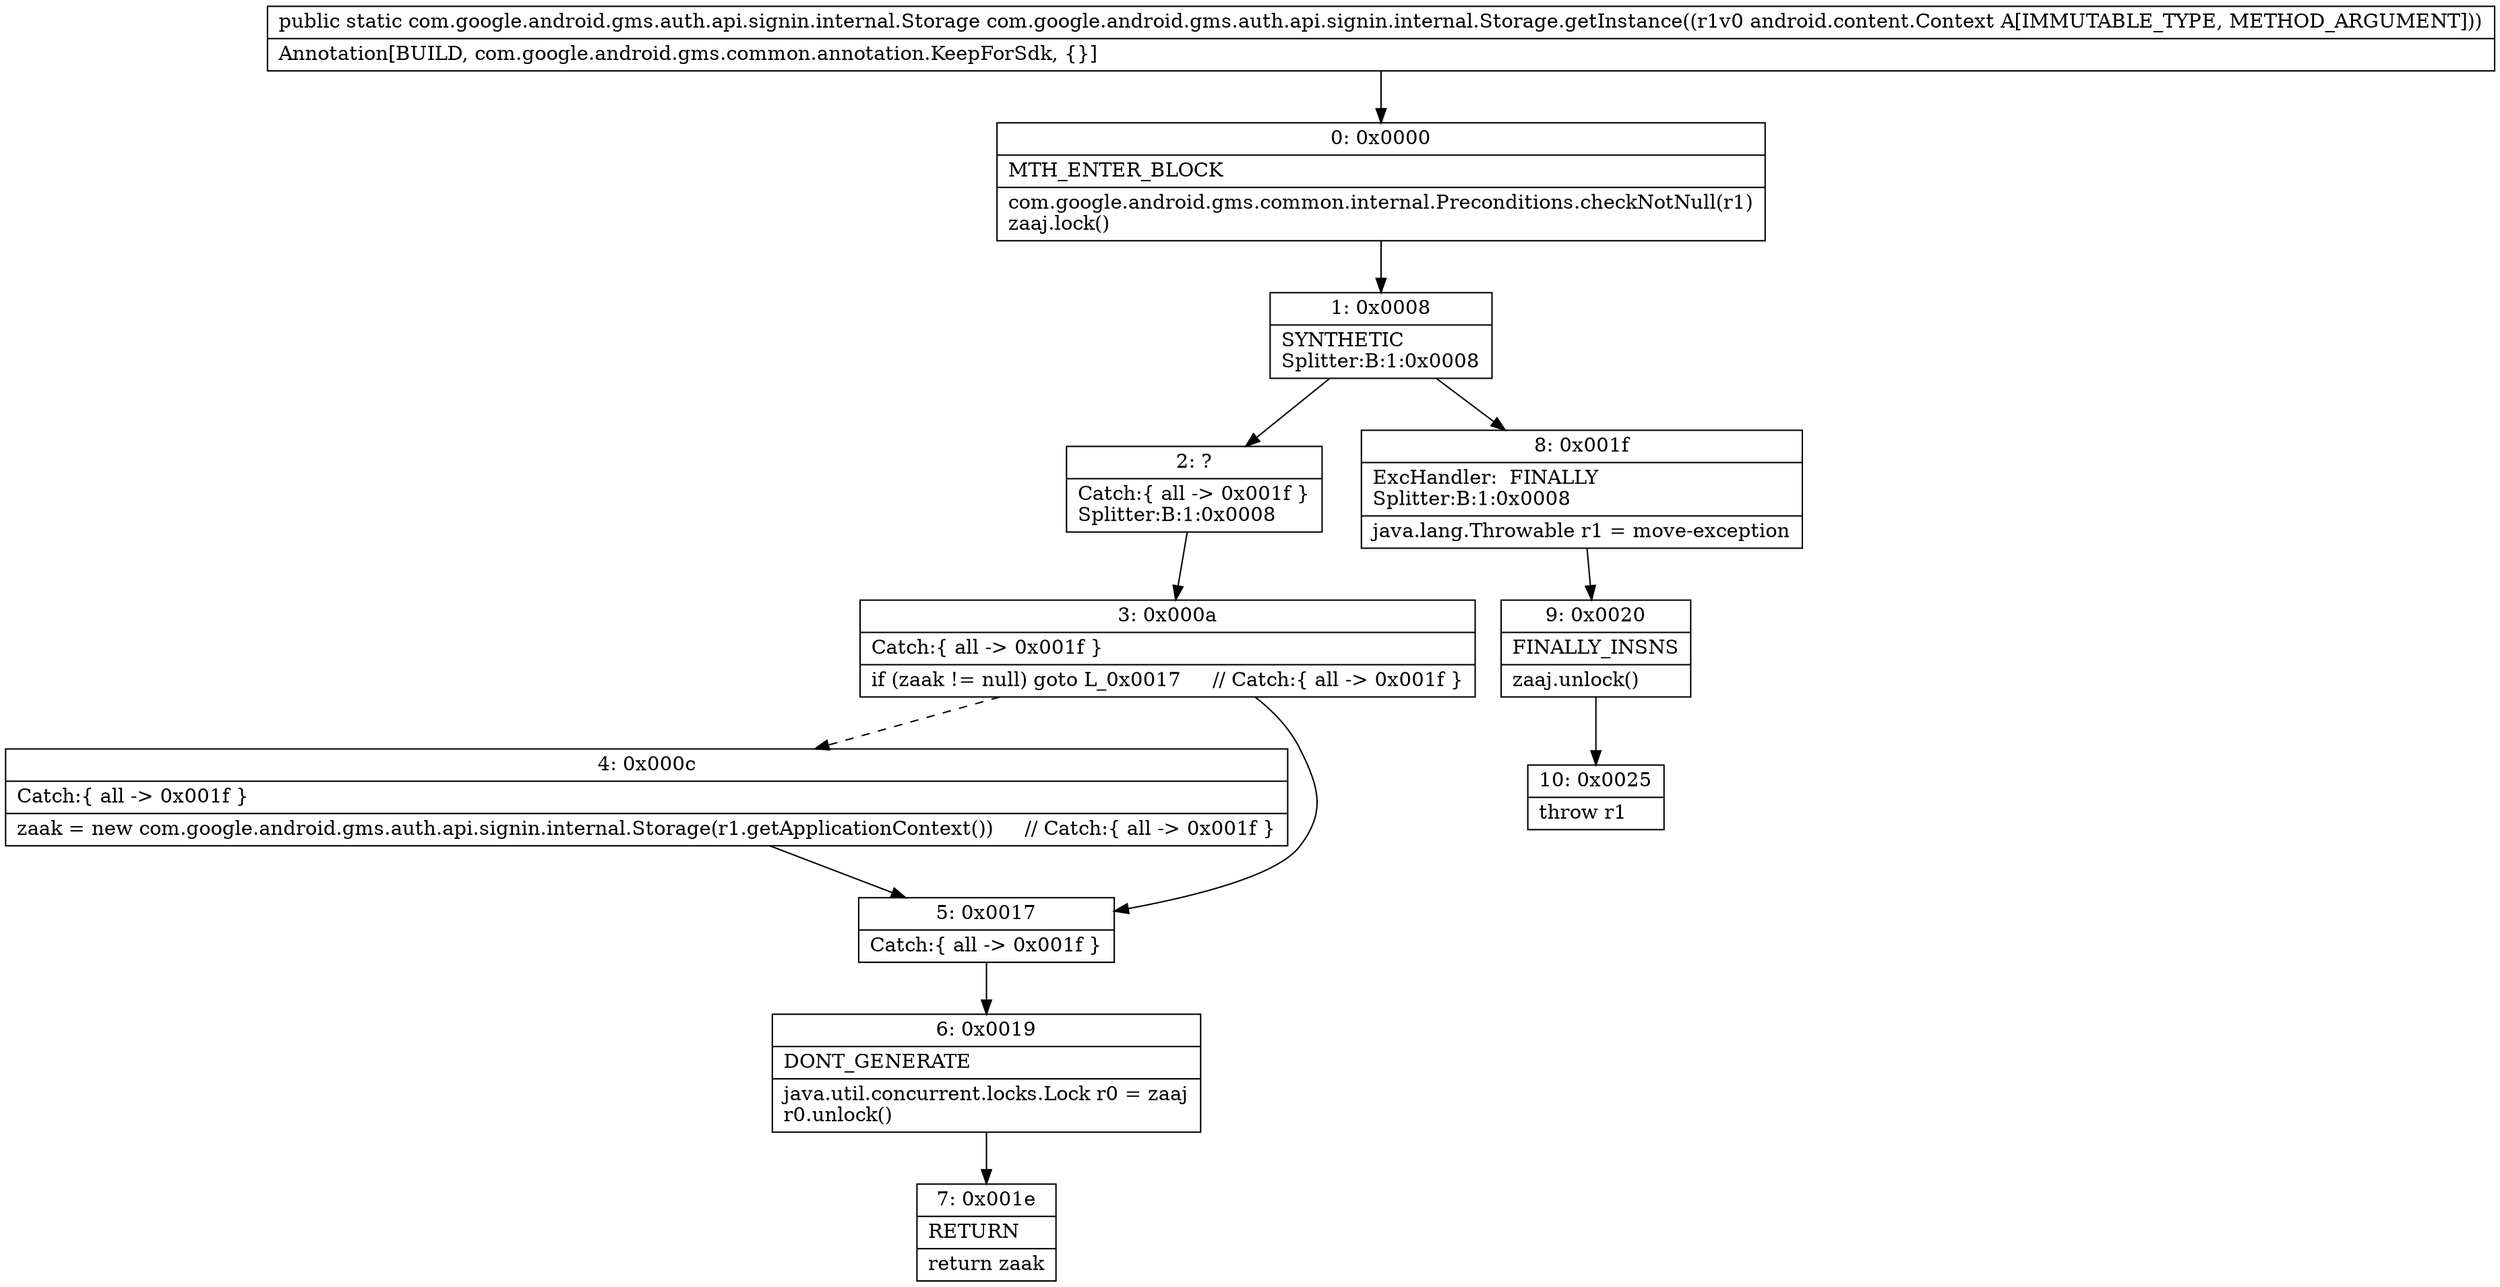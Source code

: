 digraph "CFG forcom.google.android.gms.auth.api.signin.internal.Storage.getInstance(Landroid\/content\/Context;)Lcom\/google\/android\/gms\/auth\/api\/signin\/internal\/Storage;" {
Node_0 [shape=record,label="{0\:\ 0x0000|MTH_ENTER_BLOCK\l|com.google.android.gms.common.internal.Preconditions.checkNotNull(r1)\lzaaj.lock()\l}"];
Node_1 [shape=record,label="{1\:\ 0x0008|SYNTHETIC\lSplitter:B:1:0x0008\l}"];
Node_2 [shape=record,label="{2\:\ ?|Catch:\{ all \-\> 0x001f \}\lSplitter:B:1:0x0008\l}"];
Node_3 [shape=record,label="{3\:\ 0x000a|Catch:\{ all \-\> 0x001f \}\l|if (zaak != null) goto L_0x0017     \/\/ Catch:\{ all \-\> 0x001f \}\l}"];
Node_4 [shape=record,label="{4\:\ 0x000c|Catch:\{ all \-\> 0x001f \}\l|zaak = new com.google.android.gms.auth.api.signin.internal.Storage(r1.getApplicationContext())     \/\/ Catch:\{ all \-\> 0x001f \}\l}"];
Node_5 [shape=record,label="{5\:\ 0x0017|Catch:\{ all \-\> 0x001f \}\l}"];
Node_6 [shape=record,label="{6\:\ 0x0019|DONT_GENERATE\l|java.util.concurrent.locks.Lock r0 = zaaj\lr0.unlock()\l}"];
Node_7 [shape=record,label="{7\:\ 0x001e|RETURN\l|return zaak\l}"];
Node_8 [shape=record,label="{8\:\ 0x001f|ExcHandler:  FINALLY\lSplitter:B:1:0x0008\l|java.lang.Throwable r1 = move\-exception\l}"];
Node_9 [shape=record,label="{9\:\ 0x0020|FINALLY_INSNS\l|zaaj.unlock()\l}"];
Node_10 [shape=record,label="{10\:\ 0x0025|throw r1\l}"];
MethodNode[shape=record,label="{public static com.google.android.gms.auth.api.signin.internal.Storage com.google.android.gms.auth.api.signin.internal.Storage.getInstance((r1v0 android.content.Context A[IMMUTABLE_TYPE, METHOD_ARGUMENT]))  | Annotation[BUILD, com.google.android.gms.common.annotation.KeepForSdk, \{\}]\l}"];
MethodNode -> Node_0;
Node_0 -> Node_1;
Node_1 -> Node_2;
Node_1 -> Node_8;
Node_2 -> Node_3;
Node_3 -> Node_4[style=dashed];
Node_3 -> Node_5;
Node_4 -> Node_5;
Node_5 -> Node_6;
Node_6 -> Node_7;
Node_8 -> Node_9;
Node_9 -> Node_10;
}

